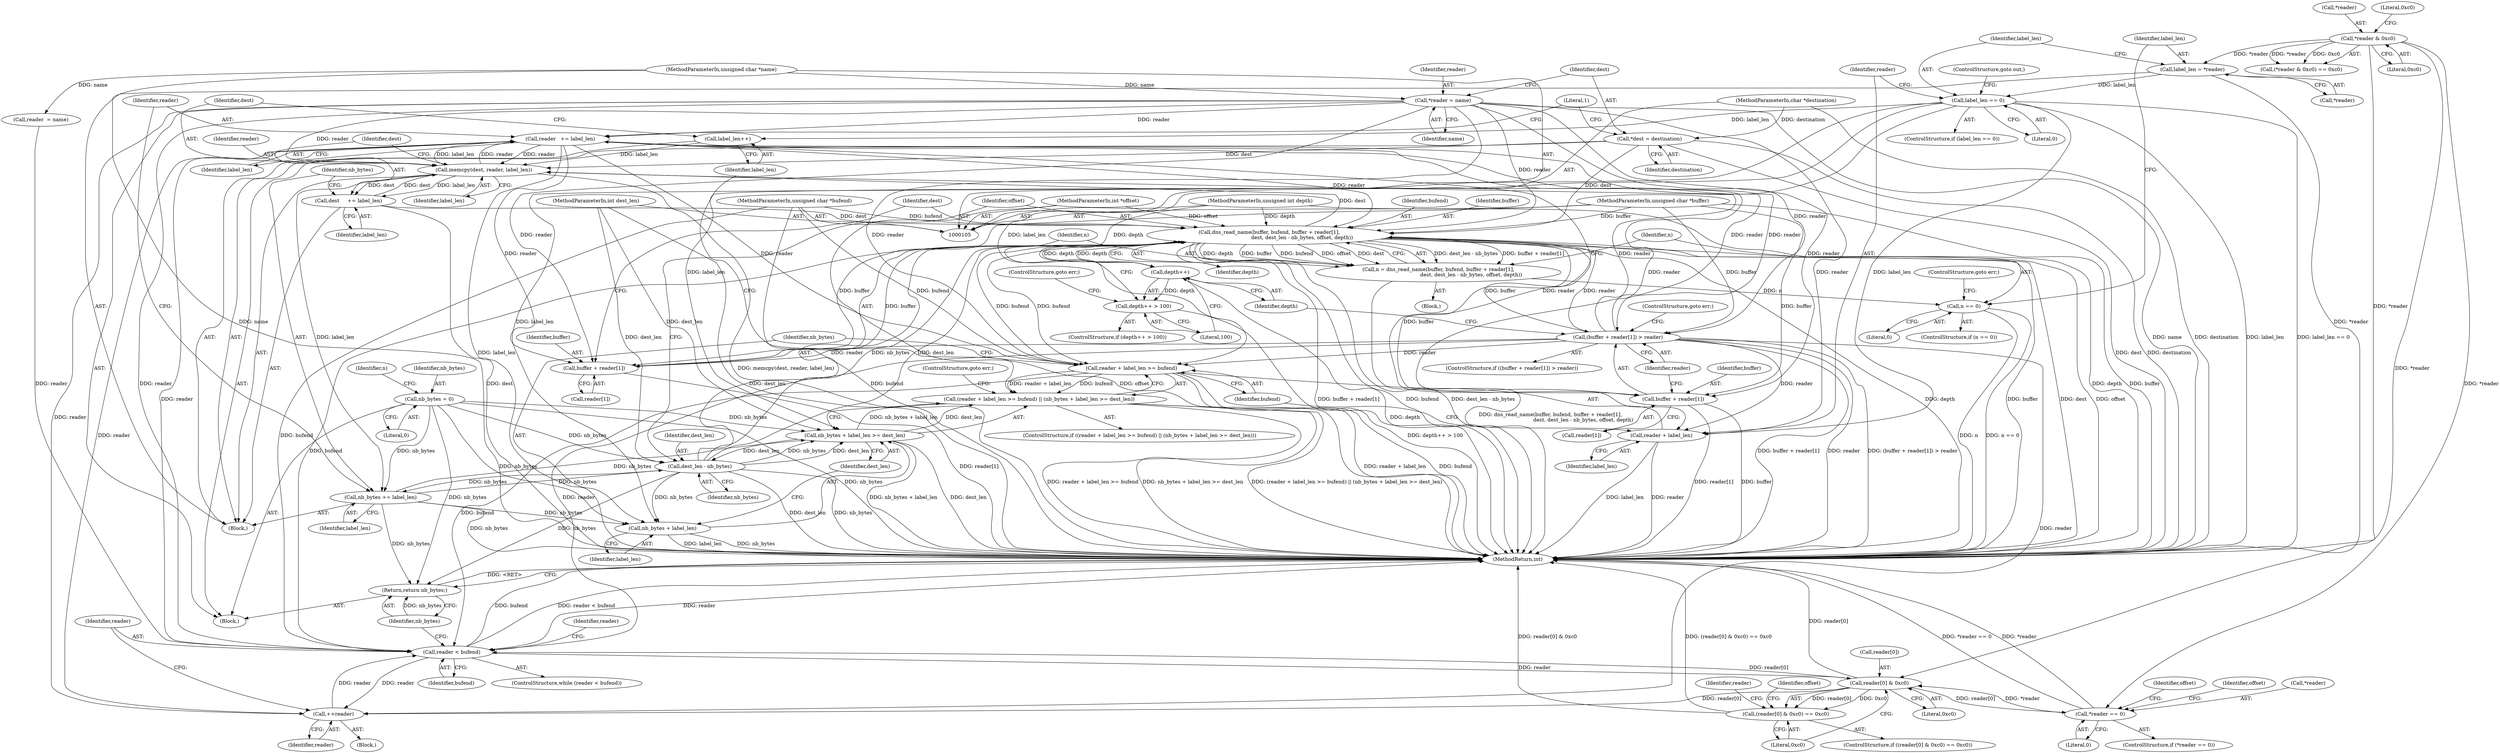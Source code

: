 digraph "0_haproxy_58df5aea0a0c926b2238f65908f5e9f83d1cca25@API" {
"1000212" [label="(Call,reader   += label_len)"];
"1000202" [label="(Call,memcpy(dest, reader, label_len))"];
"1000206" [label="(Call,dest     += label_len)"];
"1000128" [label="(Call,*dest = destination)"];
"1000109" [label="(MethodParameterIn,char *destination)"];
"1000159" [label="(Call,dns_read_name(buffer, bufend, buffer + reader[1],\n                                         dest, dest_len - nb_bytes, offset, depth))"];
"1000106" [label="(MethodParameterIn,unsigned char *buffer)"];
"1000168" [label="(Call,dest_len - nb_bytes)"];
"1000194" [label="(Call,nb_bytes + label_len >= dest_len)"];
"1000209" [label="(Call,nb_bytes += label_len)"];
"1000115" [label="(Call,nb_bytes = 0)"];
"1000183" [label="(Call,label_len == 0)"];
"1000178" [label="(Call,label_len = *reader)"];
"1000136" [label="(Call,*reader & 0xc0)"];
"1000110" [label="(MethodParameterIn,int dest_len)"];
"1000143" [label="(Call,(buffer + reader[1]) > reader)"];
"1000124" [label="(Call,*reader = name)"];
"1000108" [label="(MethodParameterIn,unsigned char *name)"];
"1000212" [label="(Call,reader   += label_len)"];
"1000153" [label="(Call,depth++)"];
"1000112" [label="(MethodParameterIn,unsigned int depth)"];
"1000189" [label="(Call,reader + label_len >= bufend)"];
"1000107" [label="(MethodParameterIn,unsigned char *bufend)"];
"1000111" [label="(MethodParameterIn,int *offset)"];
"1000200" [label="(Call,label_len++)"];
"1000144" [label="(Call,buffer + reader[1])"];
"1000152" [label="(Call,depth++ > 100)"];
"1000157" [label="(Call,n = dns_read_name(buffer, bufend, buffer + reader[1],\n                                         dest, dest_len - nb_bytes, offset, depth))"];
"1000174" [label="(Call,n == 0)"];
"1000162" [label="(Call,buffer + reader[1])"];
"1000188" [label="(Call,(reader + label_len >= bufend) || (nb_bytes + label_len >= dest_len))"];
"1000224" [label="(Call,reader < bufend)"];
"1000230" [label="(Call,reader[0] & 0xc0)"];
"1000229" [label="(Call,(reader[0] & 0xc0) == 0xc0)"];
"1000244" [label="(Call,*reader == 0)"];
"1000258" [label="(Call,++reader)"];
"1000195" [label="(Call,nb_bytes + label_len)"];
"1000260" [label="(Return,return nb_bytes;)"];
"1000190" [label="(Call,reader + label_len)"];
"1000195" [label="(Call,nb_bytes + label_len)"];
"1000204" [label="(Identifier,reader)"];
"1000110" [label="(MethodParameterIn,int dest_len)"];
"1000225" [label="(Identifier,reader)"];
"1000172" [label="(Identifier,depth)"];
"1000113" [label="(Block,)"];
"1000178" [label="(Call,label_len = *reader)"];
"1000132" [label="(Literal,1)"];
"1000234" [label="(Literal,0xc0)"];
"1000130" [label="(Identifier,destination)"];
"1000180" [label="(Call,*reader)"];
"1000251" [label="(Identifier,offset)"];
"1000162" [label="(Call,buffer + reader[1])"];
"1000196" [label="(Identifier,nb_bytes)"];
"1000194" [label="(Call,nb_bytes + label_len >= dest_len)"];
"1000116" [label="(Identifier,nb_bytes)"];
"1000175" [label="(Identifier,n)"];
"1000198" [label="(Identifier,dest_len)"];
"1000176" [label="(Literal,0)"];
"1000137" [label="(Call,*reader)"];
"1000260" [label="(Return,return nb_bytes;)"];
"1000150" [label="(ControlStructure,goto err;)"];
"1000212" [label="(Call,reader   += label_len)"];
"1000188" [label="(Call,(reader + label_len >= bufend) || (nb_bytes + label_len >= dest_len))"];
"1000256" [label="(Identifier,offset)"];
"1000226" [label="(Identifier,bufend)"];
"1000224" [label="(Call,reader < bufend)"];
"1000154" [label="(Identifier,depth)"];
"1000182" [label="(ControlStructure,if (label_len == 0))"];
"1000152" [label="(Call,depth++ > 100)"];
"1000246" [label="(Identifier,reader)"];
"1000243" [label="(ControlStructure,if (*reader == 0))"];
"1000207" [label="(Identifier,dest)"];
"1000247" [label="(Literal,0)"];
"1000193" [label="(Identifier,bufend)"];
"1000126" [label="(Identifier,name)"];
"1000151" [label="(ControlStructure,if (depth++ > 100))"];
"1000216" [label="(Call,reader  = name)"];
"1000107" [label="(MethodParameterIn,unsigned char *bufend)"];
"1000239" [label="(Identifier,offset)"];
"1000145" [label="(Identifier,buffer)"];
"1000106" [label="(MethodParameterIn,unsigned char *buffer)"];
"1000177" [label="(ControlStructure,goto err;)"];
"1000146" [label="(Call,reader[1])"];
"1000168" [label="(Call,dest_len - nb_bytes)"];
"1000115" [label="(Call,nb_bytes = 0)"];
"1000161" [label="(Identifier,bufend)"];
"1000156" [label="(ControlStructure,goto err;)"];
"1000111" [label="(MethodParameterIn,int *offset)"];
"1000133" [label="(Block,)"];
"1000227" [label="(Block,)"];
"1000149" [label="(Identifier,reader)"];
"1000139" [label="(Literal,0xc0)"];
"1000163" [label="(Identifier,buffer)"];
"1000155" [label="(Literal,100)"];
"1000108" [label="(MethodParameterIn,unsigned char *name)"];
"1000203" [label="(Identifier,dest)"];
"1000191" [label="(Identifier,reader)"];
"1000125" [label="(Identifier,reader)"];
"1000192" [label="(Identifier,label_len)"];
"1000206" [label="(Call,dest     += label_len)"];
"1000153" [label="(Call,depth++)"];
"1000228" [label="(ControlStructure,if ((reader[0] & 0xc0) == 0xc0))"];
"1000230" [label="(Call,reader[0] & 0xc0)"];
"1000187" [label="(ControlStructure,if ((reader + label_len >= bufend) || (nb_bytes + label_len >= dest_len)))"];
"1000124" [label="(Call,*reader = name)"];
"1000158" [label="(Identifier,n)"];
"1000232" [label="(Identifier,reader)"];
"1000112" [label="(MethodParameterIn,unsigned int depth)"];
"1000164" [label="(Call,reader[1])"];
"1000140" [label="(Literal,0xc0)"];
"1000245" [label="(Call,*reader)"];
"1000171" [label="(Identifier,offset)"];
"1000235" [label="(Literal,0xc0)"];
"1000129" [label="(Identifier,dest)"];
"1000135" [label="(Call,(*reader & 0xc0) == 0xc0)"];
"1000200" [label="(Call,label_len++)"];
"1000209" [label="(Call,nb_bytes += label_len)"];
"1000261" [label="(Identifier,nb_bytes)"];
"1000214" [label="(Identifier,label_len)"];
"1000136" [label="(Call,*reader & 0xc0)"];
"1000197" [label="(Identifier,label_len)"];
"1000144" [label="(Call,buffer + reader[1])"];
"1000120" [label="(Identifier,n)"];
"1000184" [label="(Identifier,label_len)"];
"1000244" [label="(Call,*reader == 0)"];
"1000117" [label="(Literal,0)"];
"1000229" [label="(Call,(reader[0] & 0xc0) == 0xc0)"];
"1000143" [label="(Call,(buffer + reader[1]) > reader)"];
"1000170" [label="(Identifier,nb_bytes)"];
"1000186" [label="(ControlStructure,goto out;)"];
"1000128" [label="(Call,*dest = destination)"];
"1000190" [label="(Call,reader + label_len)"];
"1000258" [label="(Call,++reader)"];
"1000160" [label="(Identifier,buffer)"];
"1000223" [label="(ControlStructure,while (reader < bufend))"];
"1000208" [label="(Identifier,label_len)"];
"1000185" [label="(Literal,0)"];
"1000157" [label="(Call,n = dns_read_name(buffer, bufend, buffer + reader[1],\n                                         dest, dest_len - nb_bytes, offset, depth))"];
"1000211" [label="(Identifier,label_len)"];
"1000179" [label="(Identifier,label_len)"];
"1000183" [label="(Call,label_len == 0)"];
"1000231" [label="(Call,reader[0])"];
"1000201" [label="(Identifier,label_len)"];
"1000265" [label="(MethodReturn,int)"];
"1000202" [label="(Call,memcpy(dest, reader, label_len))"];
"1000169" [label="(Identifier,dest_len)"];
"1000259" [label="(Identifier,reader)"];
"1000199" [label="(ControlStructure,goto err;)"];
"1000205" [label="(Identifier,label_len)"];
"1000174" [label="(Call,n == 0)"];
"1000210" [label="(Identifier,nb_bytes)"];
"1000159" [label="(Call,dns_read_name(buffer, bufend, buffer + reader[1],\n                                         dest, dest_len - nb_bytes, offset, depth))"];
"1000142" [label="(ControlStructure,if ((buffer + reader[1]) > reader))"];
"1000213" [label="(Identifier,reader)"];
"1000109" [label="(MethodParameterIn,char *destination)"];
"1000141" [label="(Block,)"];
"1000189" [label="(Call,reader + label_len >= bufend)"];
"1000173" [label="(ControlStructure,if (n == 0))"];
"1000167" [label="(Identifier,dest)"];
"1000212" -> "1000133"  [label="AST: "];
"1000212" -> "1000214"  [label="CFG: "];
"1000213" -> "1000212"  [label="AST: "];
"1000214" -> "1000212"  [label="AST: "];
"1000132" -> "1000212"  [label="CFG: "];
"1000212" -> "1000265"  [label="DDG: label_len"];
"1000212" -> "1000143"  [label="DDG: reader"];
"1000212" -> "1000144"  [label="DDG: reader"];
"1000212" -> "1000159"  [label="DDG: reader"];
"1000212" -> "1000162"  [label="DDG: reader"];
"1000212" -> "1000189"  [label="DDG: reader"];
"1000212" -> "1000190"  [label="DDG: reader"];
"1000212" -> "1000202"  [label="DDG: reader"];
"1000202" -> "1000212"  [label="DDG: label_len"];
"1000202" -> "1000212"  [label="DDG: reader"];
"1000143" -> "1000212"  [label="DDG: reader"];
"1000124" -> "1000212"  [label="DDG: reader"];
"1000212" -> "1000224"  [label="DDG: reader"];
"1000212" -> "1000258"  [label="DDG: reader"];
"1000202" -> "1000133"  [label="AST: "];
"1000202" -> "1000205"  [label="CFG: "];
"1000203" -> "1000202"  [label="AST: "];
"1000204" -> "1000202"  [label="AST: "];
"1000205" -> "1000202"  [label="AST: "];
"1000207" -> "1000202"  [label="CFG: "];
"1000202" -> "1000265"  [label="DDG: memcpy(dest, reader, label_len)"];
"1000206" -> "1000202"  [label="DDG: dest"];
"1000128" -> "1000202"  [label="DDG: dest"];
"1000159" -> "1000202"  [label="DDG: dest"];
"1000143" -> "1000202"  [label="DDG: reader"];
"1000124" -> "1000202"  [label="DDG: reader"];
"1000200" -> "1000202"  [label="DDG: label_len"];
"1000202" -> "1000206"  [label="DDG: label_len"];
"1000202" -> "1000206"  [label="DDG: dest"];
"1000202" -> "1000209"  [label="DDG: label_len"];
"1000206" -> "1000133"  [label="AST: "];
"1000206" -> "1000208"  [label="CFG: "];
"1000207" -> "1000206"  [label="AST: "];
"1000208" -> "1000206"  [label="AST: "];
"1000210" -> "1000206"  [label="CFG: "];
"1000206" -> "1000265"  [label="DDG: dest"];
"1000206" -> "1000159"  [label="DDG: dest"];
"1000128" -> "1000113"  [label="AST: "];
"1000128" -> "1000130"  [label="CFG: "];
"1000129" -> "1000128"  [label="AST: "];
"1000130" -> "1000128"  [label="AST: "];
"1000132" -> "1000128"  [label="CFG: "];
"1000128" -> "1000265"  [label="DDG: destination"];
"1000128" -> "1000265"  [label="DDG: dest"];
"1000109" -> "1000128"  [label="DDG: destination"];
"1000128" -> "1000159"  [label="DDG: dest"];
"1000109" -> "1000105"  [label="AST: "];
"1000109" -> "1000265"  [label="DDG: destination"];
"1000159" -> "1000157"  [label="AST: "];
"1000159" -> "1000172"  [label="CFG: "];
"1000160" -> "1000159"  [label="AST: "];
"1000161" -> "1000159"  [label="AST: "];
"1000162" -> "1000159"  [label="AST: "];
"1000167" -> "1000159"  [label="AST: "];
"1000168" -> "1000159"  [label="AST: "];
"1000171" -> "1000159"  [label="AST: "];
"1000172" -> "1000159"  [label="AST: "];
"1000157" -> "1000159"  [label="CFG: "];
"1000159" -> "1000265"  [label="DDG: dest_len - nb_bytes"];
"1000159" -> "1000265"  [label="DDG: depth"];
"1000159" -> "1000265"  [label="DDG: buffer"];
"1000159" -> "1000265"  [label="DDG: dest"];
"1000159" -> "1000265"  [label="DDG: offset"];
"1000159" -> "1000265"  [label="DDG: buffer + reader[1]"];
"1000159" -> "1000265"  [label="DDG: bufend"];
"1000159" -> "1000143"  [label="DDG: buffer"];
"1000159" -> "1000144"  [label="DDG: buffer"];
"1000159" -> "1000153"  [label="DDG: depth"];
"1000159" -> "1000157"  [label="DDG: dest_len - nb_bytes"];
"1000159" -> "1000157"  [label="DDG: buffer + reader[1]"];
"1000159" -> "1000157"  [label="DDG: depth"];
"1000159" -> "1000157"  [label="DDG: buffer"];
"1000159" -> "1000157"  [label="DDG: bufend"];
"1000159" -> "1000157"  [label="DDG: offset"];
"1000159" -> "1000157"  [label="DDG: dest"];
"1000106" -> "1000159"  [label="DDG: buffer"];
"1000168" -> "1000159"  [label="DDG: dest_len"];
"1000168" -> "1000159"  [label="DDG: nb_bytes"];
"1000143" -> "1000159"  [label="DDG: reader"];
"1000124" -> "1000159"  [label="DDG: reader"];
"1000153" -> "1000159"  [label="DDG: depth"];
"1000112" -> "1000159"  [label="DDG: depth"];
"1000189" -> "1000159"  [label="DDG: bufend"];
"1000107" -> "1000159"  [label="DDG: bufend"];
"1000111" -> "1000159"  [label="DDG: offset"];
"1000159" -> "1000162"  [label="DDG: buffer"];
"1000159" -> "1000189"  [label="DDG: bufend"];
"1000159" -> "1000224"  [label="DDG: bufend"];
"1000106" -> "1000105"  [label="AST: "];
"1000106" -> "1000265"  [label="DDG: buffer"];
"1000106" -> "1000143"  [label="DDG: buffer"];
"1000106" -> "1000144"  [label="DDG: buffer"];
"1000106" -> "1000162"  [label="DDG: buffer"];
"1000168" -> "1000170"  [label="CFG: "];
"1000169" -> "1000168"  [label="AST: "];
"1000170" -> "1000168"  [label="AST: "];
"1000171" -> "1000168"  [label="CFG: "];
"1000168" -> "1000265"  [label="DDG: dest_len"];
"1000168" -> "1000265"  [label="DDG: nb_bytes"];
"1000194" -> "1000168"  [label="DDG: dest_len"];
"1000110" -> "1000168"  [label="DDG: dest_len"];
"1000209" -> "1000168"  [label="DDG: nb_bytes"];
"1000115" -> "1000168"  [label="DDG: nb_bytes"];
"1000168" -> "1000194"  [label="DDG: nb_bytes"];
"1000168" -> "1000194"  [label="DDG: dest_len"];
"1000168" -> "1000195"  [label="DDG: nb_bytes"];
"1000168" -> "1000209"  [label="DDG: nb_bytes"];
"1000168" -> "1000260"  [label="DDG: nb_bytes"];
"1000194" -> "1000188"  [label="AST: "];
"1000194" -> "1000198"  [label="CFG: "];
"1000195" -> "1000194"  [label="AST: "];
"1000198" -> "1000194"  [label="AST: "];
"1000188" -> "1000194"  [label="CFG: "];
"1000194" -> "1000265"  [label="DDG: nb_bytes + label_len"];
"1000194" -> "1000265"  [label="DDG: dest_len"];
"1000194" -> "1000188"  [label="DDG: nb_bytes + label_len"];
"1000194" -> "1000188"  [label="DDG: dest_len"];
"1000209" -> "1000194"  [label="DDG: nb_bytes"];
"1000115" -> "1000194"  [label="DDG: nb_bytes"];
"1000183" -> "1000194"  [label="DDG: label_len"];
"1000110" -> "1000194"  [label="DDG: dest_len"];
"1000209" -> "1000133"  [label="AST: "];
"1000209" -> "1000211"  [label="CFG: "];
"1000210" -> "1000209"  [label="AST: "];
"1000211" -> "1000209"  [label="AST: "];
"1000213" -> "1000209"  [label="CFG: "];
"1000209" -> "1000265"  [label="DDG: nb_bytes"];
"1000209" -> "1000195"  [label="DDG: nb_bytes"];
"1000115" -> "1000209"  [label="DDG: nb_bytes"];
"1000209" -> "1000260"  [label="DDG: nb_bytes"];
"1000115" -> "1000113"  [label="AST: "];
"1000115" -> "1000117"  [label="CFG: "];
"1000116" -> "1000115"  [label="AST: "];
"1000117" -> "1000115"  [label="AST: "];
"1000120" -> "1000115"  [label="CFG: "];
"1000115" -> "1000265"  [label="DDG: nb_bytes"];
"1000115" -> "1000195"  [label="DDG: nb_bytes"];
"1000115" -> "1000260"  [label="DDG: nb_bytes"];
"1000183" -> "1000182"  [label="AST: "];
"1000183" -> "1000185"  [label="CFG: "];
"1000184" -> "1000183"  [label="AST: "];
"1000185" -> "1000183"  [label="AST: "];
"1000186" -> "1000183"  [label="CFG: "];
"1000191" -> "1000183"  [label="CFG: "];
"1000183" -> "1000265"  [label="DDG: label_len"];
"1000183" -> "1000265"  [label="DDG: label_len == 0"];
"1000178" -> "1000183"  [label="DDG: label_len"];
"1000183" -> "1000189"  [label="DDG: label_len"];
"1000183" -> "1000190"  [label="DDG: label_len"];
"1000183" -> "1000195"  [label="DDG: label_len"];
"1000183" -> "1000200"  [label="DDG: label_len"];
"1000178" -> "1000133"  [label="AST: "];
"1000178" -> "1000180"  [label="CFG: "];
"1000179" -> "1000178"  [label="AST: "];
"1000180" -> "1000178"  [label="AST: "];
"1000184" -> "1000178"  [label="CFG: "];
"1000178" -> "1000265"  [label="DDG: *reader"];
"1000136" -> "1000178"  [label="DDG: *reader"];
"1000136" -> "1000135"  [label="AST: "];
"1000136" -> "1000139"  [label="CFG: "];
"1000137" -> "1000136"  [label="AST: "];
"1000139" -> "1000136"  [label="AST: "];
"1000140" -> "1000136"  [label="CFG: "];
"1000136" -> "1000265"  [label="DDG: *reader"];
"1000136" -> "1000135"  [label="DDG: *reader"];
"1000136" -> "1000135"  [label="DDG: 0xc0"];
"1000136" -> "1000230"  [label="DDG: *reader"];
"1000136" -> "1000244"  [label="DDG: *reader"];
"1000110" -> "1000105"  [label="AST: "];
"1000110" -> "1000265"  [label="DDG: dest_len"];
"1000143" -> "1000142"  [label="AST: "];
"1000143" -> "1000149"  [label="CFG: "];
"1000144" -> "1000143"  [label="AST: "];
"1000149" -> "1000143"  [label="AST: "];
"1000150" -> "1000143"  [label="CFG: "];
"1000154" -> "1000143"  [label="CFG: "];
"1000143" -> "1000265"  [label="DDG: buffer + reader[1]"];
"1000143" -> "1000265"  [label="DDG: reader"];
"1000143" -> "1000265"  [label="DDG: (buffer + reader[1]) > reader"];
"1000124" -> "1000143"  [label="DDG: reader"];
"1000143" -> "1000162"  [label="DDG: reader"];
"1000143" -> "1000189"  [label="DDG: reader"];
"1000143" -> "1000190"  [label="DDG: reader"];
"1000143" -> "1000224"  [label="DDG: reader"];
"1000143" -> "1000258"  [label="DDG: reader"];
"1000124" -> "1000113"  [label="AST: "];
"1000124" -> "1000126"  [label="CFG: "];
"1000125" -> "1000124"  [label="AST: "];
"1000126" -> "1000124"  [label="AST: "];
"1000129" -> "1000124"  [label="CFG: "];
"1000124" -> "1000265"  [label="DDG: name"];
"1000108" -> "1000124"  [label="DDG: name"];
"1000124" -> "1000144"  [label="DDG: reader"];
"1000124" -> "1000162"  [label="DDG: reader"];
"1000124" -> "1000189"  [label="DDG: reader"];
"1000124" -> "1000190"  [label="DDG: reader"];
"1000124" -> "1000224"  [label="DDG: reader"];
"1000124" -> "1000258"  [label="DDG: reader"];
"1000108" -> "1000105"  [label="AST: "];
"1000108" -> "1000265"  [label="DDG: name"];
"1000108" -> "1000216"  [label="DDG: name"];
"1000153" -> "1000152"  [label="AST: "];
"1000153" -> "1000154"  [label="CFG: "];
"1000154" -> "1000153"  [label="AST: "];
"1000155" -> "1000153"  [label="CFG: "];
"1000153" -> "1000265"  [label="DDG: depth"];
"1000153" -> "1000152"  [label="DDG: depth"];
"1000112" -> "1000153"  [label="DDG: depth"];
"1000112" -> "1000105"  [label="AST: "];
"1000112" -> "1000265"  [label="DDG: depth"];
"1000189" -> "1000188"  [label="AST: "];
"1000189" -> "1000193"  [label="CFG: "];
"1000190" -> "1000189"  [label="AST: "];
"1000193" -> "1000189"  [label="AST: "];
"1000196" -> "1000189"  [label="CFG: "];
"1000188" -> "1000189"  [label="CFG: "];
"1000189" -> "1000265"  [label="DDG: reader + label_len"];
"1000189" -> "1000265"  [label="DDG: bufend"];
"1000189" -> "1000188"  [label="DDG: reader + label_len"];
"1000189" -> "1000188"  [label="DDG: bufend"];
"1000107" -> "1000189"  [label="DDG: bufend"];
"1000189" -> "1000224"  [label="DDG: bufend"];
"1000107" -> "1000105"  [label="AST: "];
"1000107" -> "1000265"  [label="DDG: bufend"];
"1000107" -> "1000224"  [label="DDG: bufend"];
"1000111" -> "1000105"  [label="AST: "];
"1000111" -> "1000265"  [label="DDG: offset"];
"1000200" -> "1000133"  [label="AST: "];
"1000200" -> "1000201"  [label="CFG: "];
"1000201" -> "1000200"  [label="AST: "];
"1000203" -> "1000200"  [label="CFG: "];
"1000144" -> "1000146"  [label="CFG: "];
"1000145" -> "1000144"  [label="AST: "];
"1000146" -> "1000144"  [label="AST: "];
"1000149" -> "1000144"  [label="CFG: "];
"1000144" -> "1000265"  [label="DDG: buffer"];
"1000144" -> "1000265"  [label="DDG: reader[1]"];
"1000152" -> "1000151"  [label="AST: "];
"1000152" -> "1000155"  [label="CFG: "];
"1000155" -> "1000152"  [label="AST: "];
"1000156" -> "1000152"  [label="CFG: "];
"1000158" -> "1000152"  [label="CFG: "];
"1000152" -> "1000265"  [label="DDG: depth++ > 100"];
"1000157" -> "1000141"  [label="AST: "];
"1000158" -> "1000157"  [label="AST: "];
"1000175" -> "1000157"  [label="CFG: "];
"1000157" -> "1000265"  [label="DDG: dns_read_name(buffer, bufend, buffer + reader[1],\n                                         dest, dest_len - nb_bytes, offset, depth)"];
"1000157" -> "1000174"  [label="DDG: n"];
"1000174" -> "1000173"  [label="AST: "];
"1000174" -> "1000176"  [label="CFG: "];
"1000175" -> "1000174"  [label="AST: "];
"1000176" -> "1000174"  [label="AST: "];
"1000177" -> "1000174"  [label="CFG: "];
"1000179" -> "1000174"  [label="CFG: "];
"1000174" -> "1000265"  [label="DDG: n == 0"];
"1000174" -> "1000265"  [label="DDG: n"];
"1000162" -> "1000164"  [label="CFG: "];
"1000163" -> "1000162"  [label="AST: "];
"1000164" -> "1000162"  [label="AST: "];
"1000167" -> "1000162"  [label="CFG: "];
"1000162" -> "1000265"  [label="DDG: reader[1]"];
"1000188" -> "1000187"  [label="AST: "];
"1000199" -> "1000188"  [label="CFG: "];
"1000201" -> "1000188"  [label="CFG: "];
"1000188" -> "1000265"  [label="DDG: nb_bytes + label_len >= dest_len"];
"1000188" -> "1000265"  [label="DDG: (reader + label_len >= bufend) || (nb_bytes + label_len >= dest_len)"];
"1000188" -> "1000265"  [label="DDG: reader + label_len >= bufend"];
"1000224" -> "1000223"  [label="AST: "];
"1000224" -> "1000226"  [label="CFG: "];
"1000225" -> "1000224"  [label="AST: "];
"1000226" -> "1000224"  [label="AST: "];
"1000232" -> "1000224"  [label="CFG: "];
"1000261" -> "1000224"  [label="CFG: "];
"1000224" -> "1000265"  [label="DDG: reader"];
"1000224" -> "1000265"  [label="DDG: bufend"];
"1000224" -> "1000265"  [label="DDG: reader < bufend"];
"1000258" -> "1000224"  [label="DDG: reader"];
"1000216" -> "1000224"  [label="DDG: reader"];
"1000230" -> "1000224"  [label="DDG: reader[0]"];
"1000224" -> "1000230"  [label="DDG: reader"];
"1000224" -> "1000258"  [label="DDG: reader"];
"1000230" -> "1000229"  [label="AST: "];
"1000230" -> "1000234"  [label="CFG: "];
"1000231" -> "1000230"  [label="AST: "];
"1000234" -> "1000230"  [label="AST: "];
"1000235" -> "1000230"  [label="CFG: "];
"1000230" -> "1000265"  [label="DDG: reader[0]"];
"1000230" -> "1000229"  [label="DDG: reader[0]"];
"1000230" -> "1000229"  [label="DDG: 0xc0"];
"1000244" -> "1000230"  [label="DDG: *reader"];
"1000230" -> "1000244"  [label="DDG: reader[0]"];
"1000230" -> "1000258"  [label="DDG: reader[0]"];
"1000229" -> "1000228"  [label="AST: "];
"1000229" -> "1000235"  [label="CFG: "];
"1000235" -> "1000229"  [label="AST: "];
"1000239" -> "1000229"  [label="CFG: "];
"1000246" -> "1000229"  [label="CFG: "];
"1000229" -> "1000265"  [label="DDG: (reader[0] & 0xc0) == 0xc0"];
"1000229" -> "1000265"  [label="DDG: reader[0] & 0xc0"];
"1000244" -> "1000243"  [label="AST: "];
"1000244" -> "1000247"  [label="CFG: "];
"1000245" -> "1000244"  [label="AST: "];
"1000247" -> "1000244"  [label="AST: "];
"1000251" -> "1000244"  [label="CFG: "];
"1000256" -> "1000244"  [label="CFG: "];
"1000244" -> "1000265"  [label="DDG: *reader == 0"];
"1000244" -> "1000265"  [label="DDG: *reader"];
"1000258" -> "1000227"  [label="AST: "];
"1000258" -> "1000259"  [label="CFG: "];
"1000259" -> "1000258"  [label="AST: "];
"1000225" -> "1000258"  [label="CFG: "];
"1000195" -> "1000197"  [label="CFG: "];
"1000196" -> "1000195"  [label="AST: "];
"1000197" -> "1000195"  [label="AST: "];
"1000198" -> "1000195"  [label="CFG: "];
"1000195" -> "1000265"  [label="DDG: label_len"];
"1000195" -> "1000265"  [label="DDG: nb_bytes"];
"1000260" -> "1000113"  [label="AST: "];
"1000260" -> "1000261"  [label="CFG: "];
"1000261" -> "1000260"  [label="AST: "];
"1000265" -> "1000260"  [label="CFG: "];
"1000260" -> "1000265"  [label="DDG: <RET>"];
"1000261" -> "1000260"  [label="DDG: nb_bytes"];
"1000190" -> "1000192"  [label="CFG: "];
"1000191" -> "1000190"  [label="AST: "];
"1000192" -> "1000190"  [label="AST: "];
"1000193" -> "1000190"  [label="CFG: "];
"1000190" -> "1000265"  [label="DDG: reader"];
"1000190" -> "1000265"  [label="DDG: label_len"];
}
